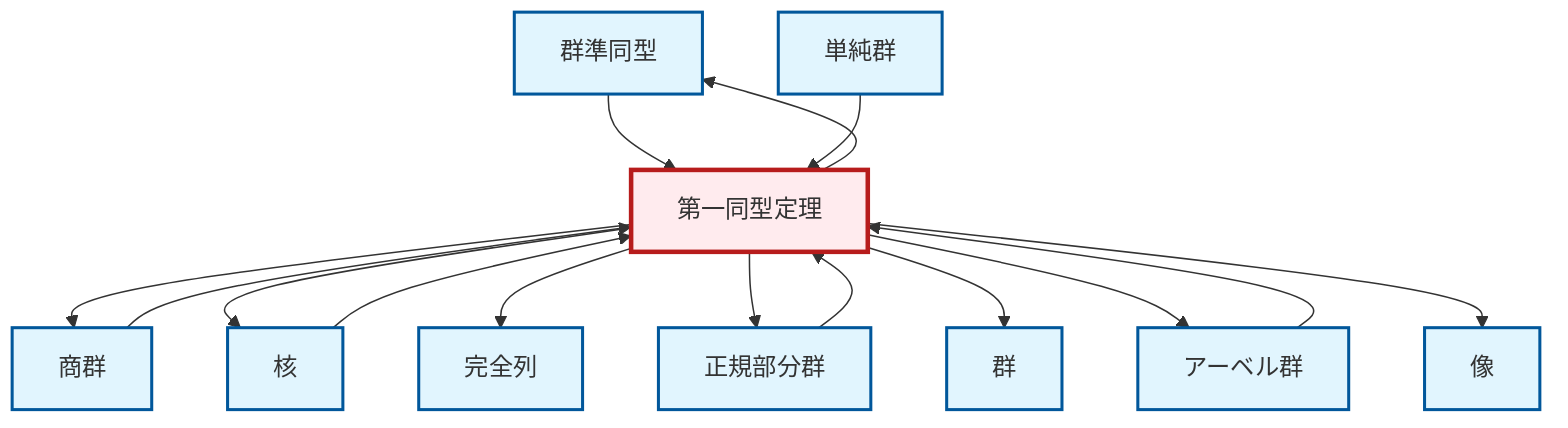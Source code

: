 graph TD
    classDef definition fill:#e1f5fe,stroke:#01579b,stroke-width:2px
    classDef theorem fill:#f3e5f5,stroke:#4a148c,stroke-width:2px
    classDef axiom fill:#fff3e0,stroke:#e65100,stroke-width:2px
    classDef example fill:#e8f5e9,stroke:#1b5e20,stroke-width:2px
    classDef current fill:#ffebee,stroke:#b71c1c,stroke-width:3px
    def-homomorphism["群準同型"]:::definition
    def-group["群"]:::definition
    def-image["像"]:::definition
    def-quotient-group["商群"]:::definition
    def-abelian-group["アーベル群"]:::definition
    def-kernel["核"]:::definition
    def-simple-group["単純群"]:::definition
    def-exact-sequence["完全列"]:::definition
    thm-first-isomorphism["第一同型定理"]:::theorem
    def-normal-subgroup["正規部分群"]:::definition
    thm-first-isomorphism --> def-quotient-group
    thm-first-isomorphism --> def-homomorphism
    thm-first-isomorphism --> def-kernel
    def-abelian-group --> thm-first-isomorphism
    thm-first-isomorphism --> def-exact-sequence
    def-normal-subgroup --> thm-first-isomorphism
    thm-first-isomorphism --> def-normal-subgroup
    thm-first-isomorphism --> def-group
    def-homomorphism --> thm-first-isomorphism
    def-quotient-group --> thm-first-isomorphism
    def-kernel --> thm-first-isomorphism
    thm-first-isomorphism --> def-abelian-group
    thm-first-isomorphism --> def-image
    def-simple-group --> thm-first-isomorphism
    class thm-first-isomorphism current